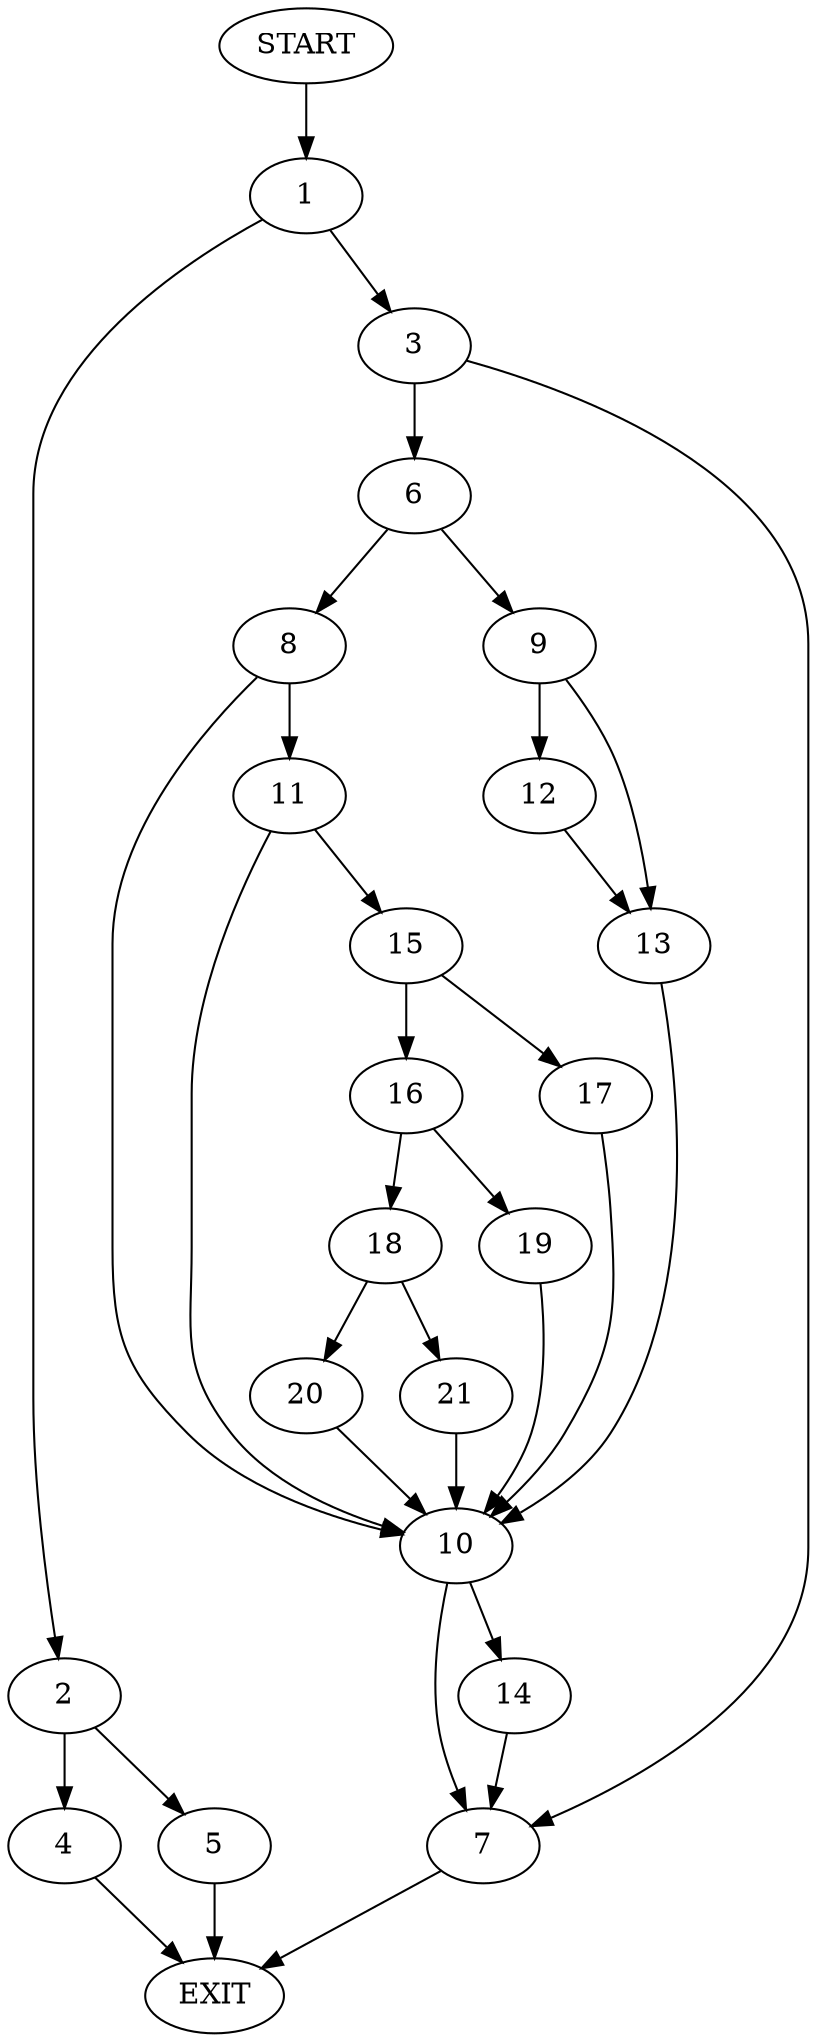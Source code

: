 digraph {
0 [label="START"]
22 [label="EXIT"]
0 -> 1
1 -> 2
1 -> 3
2 -> 4
2 -> 5
3 -> 6
3 -> 7
4 -> 22
5 -> 22
7 -> 22
6 -> 8
6 -> 9
8 -> 10
8 -> 11
9 -> 12
9 -> 13
12 -> 13
13 -> 10
10 -> 14
10 -> 7
11 -> 10
11 -> 15
15 -> 16
15 -> 17
17 -> 10
16 -> 18
16 -> 19
19 -> 10
18 -> 20
18 -> 21
21 -> 10
20 -> 10
14 -> 7
}
